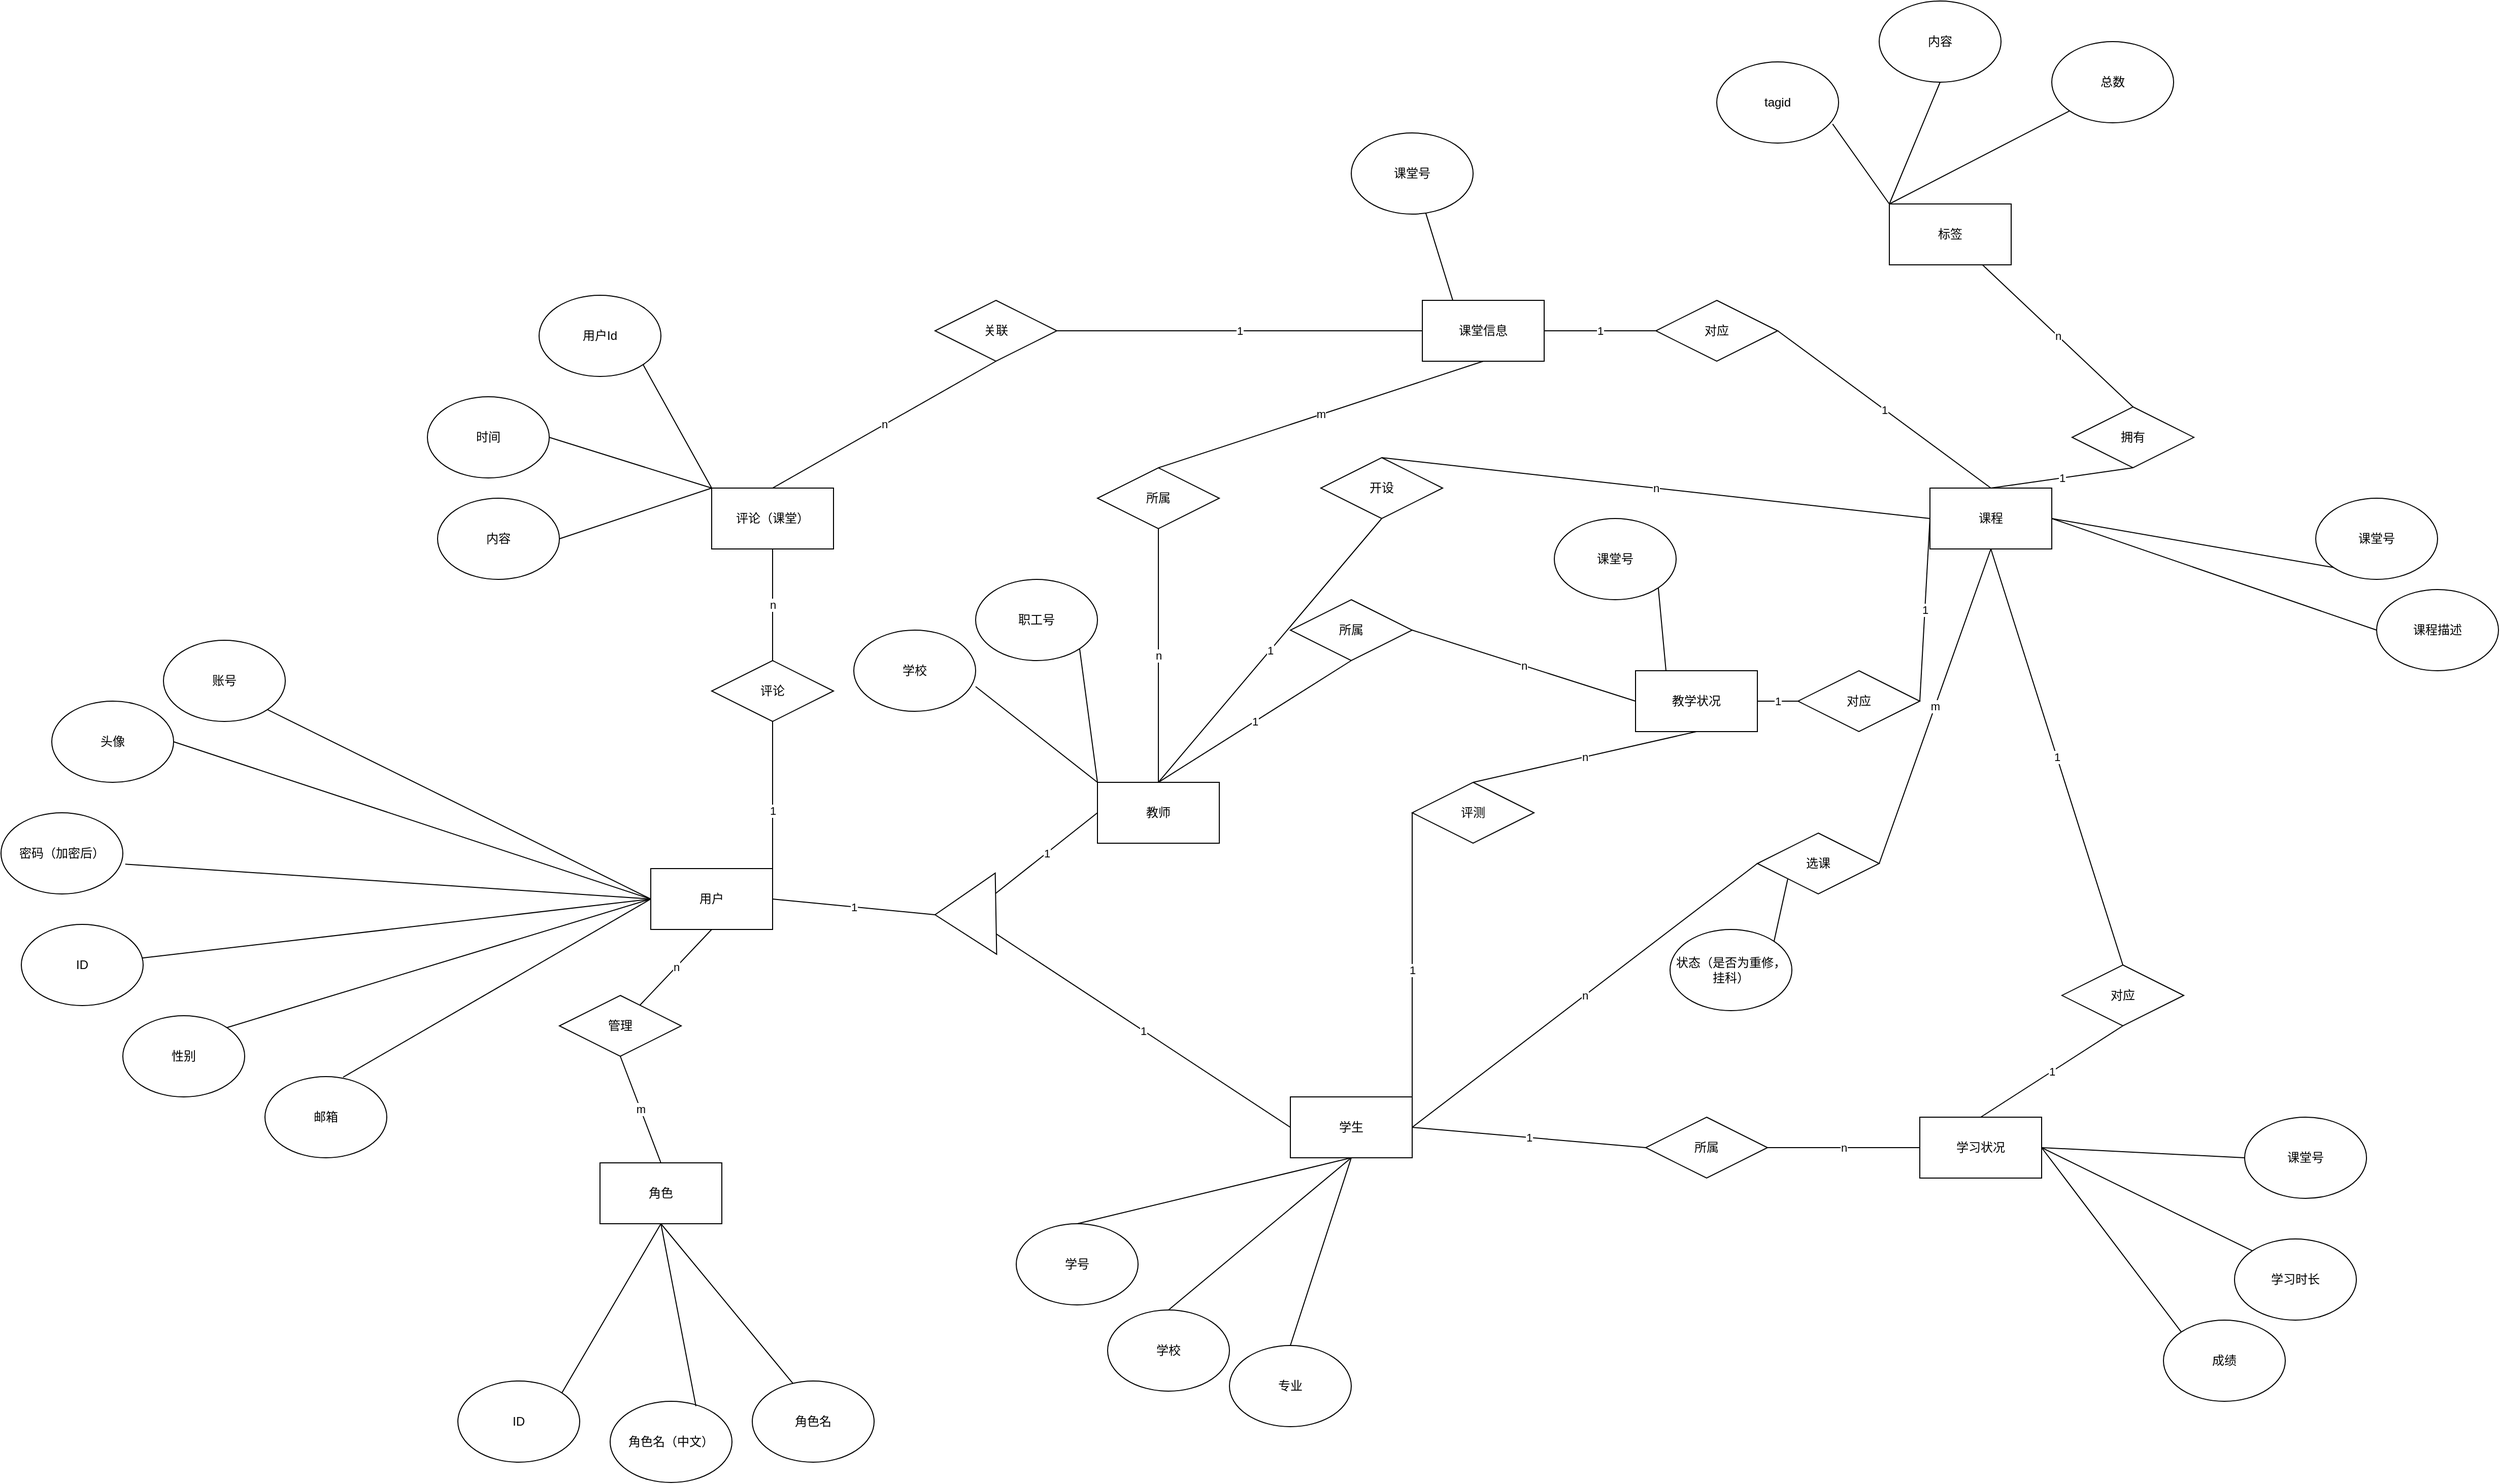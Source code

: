 <mxfile version="24.4.4" type="github">
  <diagram name="第 1 页" id="cqVoouBwEhZ9X5KKcfai">
    <mxGraphModel dx="2889" dy="1783" grid="1" gridSize="10" guides="1" tooltips="1" connect="1" arrows="1" fold="1" page="1" pageScale="1" pageWidth="827" pageHeight="1169" math="0" shadow="0">
      <root>
        <mxCell id="0" />
        <mxCell id="1" parent="0" />
        <mxCell id="4bgU9eHifBUtjP_TErYf-2" value="教师" style="rounded=0;whiteSpace=wrap;html=1;" parent="1" vertex="1">
          <mxGeometry x="-210" y="30" width="120" height="60" as="geometry" />
        </mxCell>
        <mxCell id="4bgU9eHifBUtjP_TErYf-3" value="角色" style="rounded=0;whiteSpace=wrap;html=1;" parent="1" vertex="1">
          <mxGeometry x="-700" y="405" width="120" height="60" as="geometry" />
        </mxCell>
        <mxCell id="4bgU9eHifBUtjP_TErYf-4" value="课程" style="rounded=0;whiteSpace=wrap;html=1;" parent="1" vertex="1">
          <mxGeometry x="610" y="-260" width="120" height="60" as="geometry" />
        </mxCell>
        <mxCell id="4bgU9eHifBUtjP_TErYf-6" value="用户" style="rounded=0;whiteSpace=wrap;html=1;" parent="1" vertex="1">
          <mxGeometry x="-650" y="115" width="120" height="60" as="geometry" />
        </mxCell>
        <mxCell id="4bgU9eHifBUtjP_TErYf-8" value="课堂信息" style="rounded=0;whiteSpace=wrap;html=1;" parent="1" vertex="1">
          <mxGeometry x="110" y="-445" width="120" height="60" as="geometry" />
        </mxCell>
        <mxCell id="_ENiOjXf8TxeeVIYlNAx-7" value="" style="edgeStyle=orthogonalEdgeStyle;rounded=0;orthogonalLoop=1;jettySize=auto;html=1;curved=1;strokeColor=none;" parent="1" source="NrnrOwtd3N4r6KxvUDXM-1" edge="1">
          <mxGeometry relative="1" as="geometry">
            <mxPoint x="780" y="-110" as="targetPoint" />
          </mxGeometry>
        </mxCell>
        <mxCell id="_ENiOjXf8TxeeVIYlNAx-1" value="管理" style="rhombus;whiteSpace=wrap;html=1;" parent="1" vertex="1">
          <mxGeometry x="-740" y="240" width="120" height="60" as="geometry" />
        </mxCell>
        <mxCell id="_ENiOjXf8TxeeVIYlNAx-10" value="m" style="endArrow=none;html=1;rounded=0;exitX=0.5;exitY=1;exitDx=0;exitDy=0;entryX=0.5;entryY=0;entryDx=0;entryDy=0;" parent="1" source="_ENiOjXf8TxeeVIYlNAx-1" target="4bgU9eHifBUtjP_TErYf-3" edge="1">
          <mxGeometry width="50" height="50" relative="1" as="geometry">
            <mxPoint x="320" y="610" as="sourcePoint" />
            <mxPoint x="190" y="730" as="targetPoint" />
          </mxGeometry>
        </mxCell>
        <mxCell id="_ENiOjXf8TxeeVIYlNAx-14" value="n" style="endArrow=none;html=1;rounded=0;exitX=0.5;exitY=1;exitDx=0;exitDy=0;" parent="1" source="4bgU9eHifBUtjP_TErYf-6" target="_ENiOjXf8TxeeVIYlNAx-1" edge="1">
          <mxGeometry width="50" height="50" relative="1" as="geometry">
            <mxPoint x="390" y="500" as="sourcePoint" />
            <mxPoint x="390" y="530" as="targetPoint" />
          </mxGeometry>
        </mxCell>
        <mxCell id="_ENiOjXf8TxeeVIYlNAx-17" value="1" style="endArrow=none;html=1;rounded=0;exitX=1;exitY=0.5;exitDx=0;exitDy=0;entryX=1;entryY=0.5;entryDx=0;entryDy=0;" parent="1" source="yRXkFGDhp4ZDQFp8mR-t-1" target="4bgU9eHifBUtjP_TErYf-6" edge="1">
          <mxGeometry width="50" height="50" relative="1" as="geometry">
            <mxPoint x="-370" y="155" as="sourcePoint" />
            <mxPoint x="-100" y="370" as="targetPoint" />
          </mxGeometry>
        </mxCell>
        <mxCell id="_ENiOjXf8TxeeVIYlNAx-18" value="1" style="endArrow=none;html=1;rounded=0;entryX=0;entryY=0.5;entryDx=0;entryDy=0;exitX=0;exitY=0.25;exitDx=0;exitDy=0;" parent="1" source="yRXkFGDhp4ZDQFp8mR-t-1" target="4bgU9eHifBUtjP_TErYf-1" edge="1">
          <mxGeometry width="50" height="50" relative="1" as="geometry">
            <mxPoint x="-250" y="155" as="sourcePoint" />
            <mxPoint x="565" y="270" as="targetPoint" />
          </mxGeometry>
        </mxCell>
        <mxCell id="_ENiOjXf8TxeeVIYlNAx-19" value="1" style="endArrow=none;html=1;rounded=0;entryX=0;entryY=0.5;entryDx=0;entryDy=0;exitX=0;exitY=0.75;exitDx=0;exitDy=0;" parent="1" source="yRXkFGDhp4ZDQFp8mR-t-1" target="4bgU9eHifBUtjP_TErYf-2" edge="1">
          <mxGeometry width="50" height="50" relative="1" as="geometry">
            <mxPoint x="-250" y="155" as="sourcePoint" />
            <mxPoint x="565" y="270" as="targetPoint" />
          </mxGeometry>
        </mxCell>
        <mxCell id="_ENiOjXf8TxeeVIYlNAx-21" value="所属" style="rhombus;whiteSpace=wrap;html=1;" parent="1" vertex="1">
          <mxGeometry x="-210" y="-280" width="120" height="60" as="geometry" />
        </mxCell>
        <mxCell id="_ENiOjXf8TxeeVIYlNAx-22" value="选课" style="rhombus;whiteSpace=wrap;html=1;" parent="1" vertex="1">
          <mxGeometry x="440" y="80" width="120" height="60" as="geometry" />
        </mxCell>
        <mxCell id="_ENiOjXf8TxeeVIYlNAx-23" value="m" style="endArrow=none;html=1;rounded=0;entryX=0.5;entryY=1;entryDx=0;entryDy=0;exitX=0.5;exitY=0;exitDx=0;exitDy=0;" parent="1" source="_ENiOjXf8TxeeVIYlNAx-21" target="4bgU9eHifBUtjP_TErYf-8" edge="1">
          <mxGeometry width="50" height="50" relative="1" as="geometry">
            <mxPoint x="510" as="sourcePoint" />
            <mxPoint x="560" y="-50" as="targetPoint" />
          </mxGeometry>
        </mxCell>
        <mxCell id="_ENiOjXf8TxeeVIYlNAx-24" value="n" style="endArrow=none;html=1;rounded=0;exitX=0.5;exitY=1;exitDx=0;exitDy=0;entryX=0.5;entryY=0;entryDx=0;entryDy=0;" parent="1" source="_ENiOjXf8TxeeVIYlNAx-21" target="4bgU9eHifBUtjP_TErYf-2" edge="1">
          <mxGeometry width="50" height="50" relative="1" as="geometry">
            <mxPoint x="510" as="sourcePoint" />
            <mxPoint x="560" y="-50" as="targetPoint" />
          </mxGeometry>
        </mxCell>
        <mxCell id="_ENiOjXf8TxeeVIYlNAx-25" value="m" style="endArrow=none;html=1;rounded=0;entryX=0.5;entryY=1;entryDx=0;entryDy=0;exitX=1;exitY=0.5;exitDx=0;exitDy=0;" parent="1" source="_ENiOjXf8TxeeVIYlNAx-22" target="4bgU9eHifBUtjP_TErYf-4" edge="1">
          <mxGeometry width="50" height="50" relative="1" as="geometry">
            <mxPoint x="510" as="sourcePoint" />
            <mxPoint x="560" y="-50" as="targetPoint" />
          </mxGeometry>
        </mxCell>
        <mxCell id="_ENiOjXf8TxeeVIYlNAx-26" value="n" style="endArrow=none;html=1;rounded=0;entryX=1;entryY=0.5;entryDx=0;entryDy=0;exitX=0;exitY=0.5;exitDx=0;exitDy=0;" parent="1" source="_ENiOjXf8TxeeVIYlNAx-22" target="4bgU9eHifBUtjP_TErYf-1" edge="1">
          <mxGeometry width="50" height="50" relative="1" as="geometry">
            <mxPoint x="700" y="140" as="sourcePoint" />
            <mxPoint x="560" y="-50" as="targetPoint" />
          </mxGeometry>
        </mxCell>
        <mxCell id="_ENiOjXf8TxeeVIYlNAx-27" value="对应" style="rhombus;whiteSpace=wrap;html=1;" parent="1" vertex="1">
          <mxGeometry x="340" y="-445" width="120" height="60" as="geometry" />
        </mxCell>
        <mxCell id="_ENiOjXf8TxeeVIYlNAx-28" value="1" style="endArrow=none;html=1;rounded=0;entryX=1;entryY=0.5;entryDx=0;entryDy=0;exitX=0;exitY=0.5;exitDx=0;exitDy=0;" parent="1" source="_ENiOjXf8TxeeVIYlNAx-27" target="4bgU9eHifBUtjP_TErYf-8" edge="1">
          <mxGeometry width="50" height="50" relative="1" as="geometry">
            <mxPoint x="510" y="-100" as="sourcePoint" />
            <mxPoint x="560" y="-150" as="targetPoint" />
          </mxGeometry>
        </mxCell>
        <mxCell id="_ENiOjXf8TxeeVIYlNAx-29" value="1" style="endArrow=none;html=1;rounded=0;entryX=1;entryY=0.5;entryDx=0;entryDy=0;exitX=0.5;exitY=0;exitDx=0;exitDy=0;" parent="1" source="4bgU9eHifBUtjP_TErYf-4" target="_ENiOjXf8TxeeVIYlNAx-27" edge="1">
          <mxGeometry width="50" height="50" relative="1" as="geometry">
            <mxPoint x="510" y="-100" as="sourcePoint" />
            <mxPoint x="560" y="-150" as="targetPoint" />
          </mxGeometry>
        </mxCell>
        <mxCell id="_ENiOjXf8TxeeVIYlNAx-30" value="学习状况" style="rounded=0;whiteSpace=wrap;html=1;" parent="1" vertex="1">
          <mxGeometry x="600" y="360" width="120" height="60" as="geometry" />
        </mxCell>
        <mxCell id="_ENiOjXf8TxeeVIYlNAx-32" value="教学状况" style="rounded=0;whiteSpace=wrap;html=1;" parent="1" vertex="1">
          <mxGeometry x="320" y="-80" width="120" height="60" as="geometry" />
        </mxCell>
        <mxCell id="_ENiOjXf8TxeeVIYlNAx-40" value="评论（课堂）" style="rounded=0;whiteSpace=wrap;html=1;" parent="1" vertex="1">
          <mxGeometry x="-590" y="-260" width="120" height="60" as="geometry" />
        </mxCell>
        <mxCell id="_ENiOjXf8TxeeVIYlNAx-43" value="对应" style="rhombus;whiteSpace=wrap;html=1;" parent="1" vertex="1">
          <mxGeometry x="480" y="-80" width="120" height="60" as="geometry" />
        </mxCell>
        <mxCell id="_ENiOjXf8TxeeVIYlNAx-44" value="对应" style="rhombus;whiteSpace=wrap;html=1;" parent="1" vertex="1">
          <mxGeometry x="740" y="210" width="120" height="60" as="geometry" />
        </mxCell>
        <mxCell id="_ENiOjXf8TxeeVIYlNAx-45" value="1" style="endArrow=none;html=1;rounded=0;entryX=0;entryY=0.5;entryDx=0;entryDy=0;exitX=1;exitY=0.5;exitDx=0;exitDy=0;" parent="1" source="_ENiOjXf8TxeeVIYlNAx-43" target="4bgU9eHifBUtjP_TErYf-4" edge="1">
          <mxGeometry width="50" height="50" relative="1" as="geometry">
            <mxPoint x="370" as="sourcePoint" />
            <mxPoint x="420" y="-50" as="targetPoint" />
          </mxGeometry>
        </mxCell>
        <mxCell id="_ENiOjXf8TxeeVIYlNAx-46" value="1" style="endArrow=none;html=1;rounded=0;entryX=0;entryY=0.5;entryDx=0;entryDy=0;exitX=1;exitY=0.5;exitDx=0;exitDy=0;" parent="1" source="_ENiOjXf8TxeeVIYlNAx-32" target="_ENiOjXf8TxeeVIYlNAx-43" edge="1">
          <mxGeometry width="50" height="50" relative="1" as="geometry">
            <mxPoint x="370" as="sourcePoint" />
            <mxPoint x="420" y="-50" as="targetPoint" />
          </mxGeometry>
        </mxCell>
        <mxCell id="_ENiOjXf8TxeeVIYlNAx-47" value="1" style="endArrow=none;html=1;rounded=0;entryX=0.5;entryY=0;entryDx=0;entryDy=0;exitX=0.5;exitY=1;exitDx=0;exitDy=0;" parent="1" source="4bgU9eHifBUtjP_TErYf-4" target="_ENiOjXf8TxeeVIYlNAx-44" edge="1">
          <mxGeometry width="50" height="50" relative="1" as="geometry">
            <mxPoint x="580" y="-50" as="sourcePoint" />
            <mxPoint x="420" y="-50" as="targetPoint" />
          </mxGeometry>
        </mxCell>
        <mxCell id="_ENiOjXf8TxeeVIYlNAx-49" value="1" style="endArrow=none;html=1;rounded=0;entryX=0.5;entryY=0;entryDx=0;entryDy=0;exitX=0.5;exitY=1;exitDx=0;exitDy=0;" parent="1" source="_ENiOjXf8TxeeVIYlNAx-44" target="_ENiOjXf8TxeeVIYlNAx-30" edge="1">
          <mxGeometry width="50" height="50" relative="1" as="geometry">
            <mxPoint x="370" as="sourcePoint" />
            <mxPoint x="420" y="-50" as="targetPoint" />
          </mxGeometry>
        </mxCell>
        <mxCell id="_ENiOjXf8TxeeVIYlNAx-51" value="所属" style="rhombus;whiteSpace=wrap;html=1;" parent="1" vertex="1">
          <mxGeometry x="-20" y="-150" width="120" height="60" as="geometry" />
        </mxCell>
        <mxCell id="_ENiOjXf8TxeeVIYlNAx-52" value="所属" style="rhombus;whiteSpace=wrap;html=1;" parent="1" vertex="1">
          <mxGeometry x="330" y="360" width="120" height="60" as="geometry" />
        </mxCell>
        <mxCell id="_ENiOjXf8TxeeVIYlNAx-53" value="1" style="endArrow=none;html=1;rounded=0;entryX=0;entryY=0.5;entryDx=0;entryDy=0;exitX=1;exitY=0.5;exitDx=0;exitDy=0;" parent="1" source="4bgU9eHifBUtjP_TErYf-1" target="_ENiOjXf8TxeeVIYlNAx-52" edge="1">
          <mxGeometry width="50" height="50" relative="1" as="geometry">
            <mxPoint x="370" y="100" as="sourcePoint" />
            <mxPoint x="420" y="50" as="targetPoint" />
          </mxGeometry>
        </mxCell>
        <mxCell id="_ENiOjXf8TxeeVIYlNAx-54" value="n" style="endArrow=none;html=1;rounded=0;entryX=0;entryY=0.5;entryDx=0;entryDy=0;exitX=1;exitY=0.5;exitDx=0;exitDy=0;" parent="1" source="_ENiOjXf8TxeeVIYlNAx-52" target="_ENiOjXf8TxeeVIYlNAx-30" edge="1">
          <mxGeometry width="50" height="50" relative="1" as="geometry">
            <mxPoint x="370" y="100" as="sourcePoint" />
            <mxPoint x="420" y="50" as="targetPoint" />
          </mxGeometry>
        </mxCell>
        <mxCell id="_ENiOjXf8TxeeVIYlNAx-55" value="1" style="endArrow=none;html=1;rounded=0;entryX=0.5;entryY=1;entryDx=0;entryDy=0;exitX=0.5;exitY=0;exitDx=0;exitDy=0;" parent="1" source="4bgU9eHifBUtjP_TErYf-2" target="_ENiOjXf8TxeeVIYlNAx-51" edge="1">
          <mxGeometry width="50" height="50" relative="1" as="geometry">
            <mxPoint x="370" y="100" as="sourcePoint" />
            <mxPoint x="420" y="50" as="targetPoint" />
          </mxGeometry>
        </mxCell>
        <mxCell id="_ENiOjXf8TxeeVIYlNAx-56" value="n" style="endArrow=none;html=1;rounded=0;entryX=0;entryY=0.5;entryDx=0;entryDy=0;exitX=1;exitY=0.5;exitDx=0;exitDy=0;" parent="1" source="_ENiOjXf8TxeeVIYlNAx-51" target="_ENiOjXf8TxeeVIYlNAx-32" edge="1">
          <mxGeometry width="50" height="50" relative="1" as="geometry">
            <mxPoint x="370" y="100" as="sourcePoint" />
            <mxPoint x="420" y="50" as="targetPoint" />
          </mxGeometry>
        </mxCell>
        <mxCell id="_ENiOjXf8TxeeVIYlNAx-58" value="标签" style="rounded=0;whiteSpace=wrap;html=1;" parent="1" vertex="1">
          <mxGeometry x="570" y="-540" width="120" height="60" as="geometry" />
        </mxCell>
        <mxCell id="_ENiOjXf8TxeeVIYlNAx-59" value="拥有" style="rhombus;whiteSpace=wrap;html=1;" parent="1" vertex="1">
          <mxGeometry x="750" y="-340" width="120" height="60" as="geometry" />
        </mxCell>
        <mxCell id="_ENiOjXf8TxeeVIYlNAx-60" value="1" style="endArrow=none;html=1;rounded=0;entryX=0.5;entryY=1;entryDx=0;entryDy=0;exitX=0.5;exitY=0;exitDx=0;exitDy=0;" parent="1" source="4bgU9eHifBUtjP_TErYf-4" target="_ENiOjXf8TxeeVIYlNAx-59" edge="1">
          <mxGeometry width="50" height="50" relative="1" as="geometry">
            <mxPoint x="550" y="-200" as="sourcePoint" />
            <mxPoint x="600" y="-250" as="targetPoint" />
          </mxGeometry>
        </mxCell>
        <mxCell id="_ENiOjXf8TxeeVIYlNAx-61" value="n" style="endArrow=none;html=1;rounded=0;exitX=0.5;exitY=0;exitDx=0;exitDy=0;" parent="1" source="_ENiOjXf8TxeeVIYlNAx-59" target="_ENiOjXf8TxeeVIYlNAx-58" edge="1">
          <mxGeometry width="50" height="50" relative="1" as="geometry">
            <mxPoint x="550" y="-200" as="sourcePoint" />
            <mxPoint x="600" y="-250" as="targetPoint" />
          </mxGeometry>
        </mxCell>
        <mxCell id="_ENiOjXf8TxeeVIYlNAx-62" value="关联" style="rhombus;whiteSpace=wrap;html=1;" parent="1" vertex="1">
          <mxGeometry x="-370" y="-445" width="120" height="60" as="geometry" />
        </mxCell>
        <mxCell id="_ENiOjXf8TxeeVIYlNAx-63" value="n" style="endArrow=none;html=1;rounded=0;entryX=0.5;entryY=0;entryDx=0;entryDy=0;exitX=0.5;exitY=1;exitDx=0;exitDy=0;" parent="1" source="_ENiOjXf8TxeeVIYlNAx-62" target="_ENiOjXf8TxeeVIYlNAx-40" edge="1">
          <mxGeometry width="50" height="50" relative="1" as="geometry">
            <mxPoint x="560" y="-300" as="sourcePoint" />
            <mxPoint x="610" y="-350" as="targetPoint" />
          </mxGeometry>
        </mxCell>
        <mxCell id="_ENiOjXf8TxeeVIYlNAx-64" value="1" style="endArrow=none;html=1;rounded=0;entryX=1;entryY=0.5;entryDx=0;entryDy=0;exitX=0;exitY=0.5;exitDx=0;exitDy=0;" parent="1" source="4bgU9eHifBUtjP_TErYf-8" target="_ENiOjXf8TxeeVIYlNAx-62" edge="1">
          <mxGeometry width="50" height="50" relative="1" as="geometry">
            <mxPoint x="560" y="-300" as="sourcePoint" />
            <mxPoint x="610" y="-350" as="targetPoint" />
          </mxGeometry>
        </mxCell>
        <mxCell id="_ENiOjXf8TxeeVIYlNAx-66" value="账号" style="ellipse;whiteSpace=wrap;html=1;" parent="1" vertex="1">
          <mxGeometry x="-1130" y="-110" width="120" height="80" as="geometry" />
        </mxCell>
        <mxCell id="_ENiOjXf8TxeeVIYlNAx-67" value="ID" style="ellipse;whiteSpace=wrap;html=1;" parent="1" vertex="1">
          <mxGeometry x="-1270" y="170" width="120" height="80" as="geometry" />
        </mxCell>
        <mxCell id="_ENiOjXf8TxeeVIYlNAx-68" value="密码（加密后）" style="ellipse;whiteSpace=wrap;html=1;" parent="1" vertex="1">
          <mxGeometry x="-1290" y="60" width="120" height="80" as="geometry" />
        </mxCell>
        <mxCell id="_ENiOjXf8TxeeVIYlNAx-69" value="" style="endArrow=none;html=1;rounded=0;exitX=0;exitY=0.5;exitDx=0;exitDy=0;" parent="1" source="4bgU9eHifBUtjP_TErYf-6" target="_ENiOjXf8TxeeVIYlNAx-67" edge="1">
          <mxGeometry width="50" height="50" relative="1" as="geometry">
            <mxPoint x="450" y="340" as="sourcePoint" />
            <mxPoint x="500" y="290" as="targetPoint" />
          </mxGeometry>
        </mxCell>
        <mxCell id="_ENiOjXf8TxeeVIYlNAx-70" value="" style="endArrow=none;html=1;rounded=0;entryX=1;entryY=1;entryDx=0;entryDy=0;exitX=0;exitY=0.5;exitDx=0;exitDy=0;" parent="1" source="4bgU9eHifBUtjP_TErYf-6" target="_ENiOjXf8TxeeVIYlNAx-66" edge="1">
          <mxGeometry width="50" height="50" relative="1" as="geometry">
            <mxPoint x="320" y="350" as="sourcePoint" />
            <mxPoint x="500" y="290" as="targetPoint" />
          </mxGeometry>
        </mxCell>
        <mxCell id="_ENiOjXf8TxeeVIYlNAx-71" value="" style="endArrow=none;html=1;rounded=0;exitX=1.02;exitY=0.633;exitDx=0;exitDy=0;entryX=0;entryY=0.5;entryDx=0;entryDy=0;exitPerimeter=0;" parent="1" source="_ENiOjXf8TxeeVIYlNAx-68" target="4bgU9eHifBUtjP_TErYf-6" edge="1">
          <mxGeometry width="50" height="50" relative="1" as="geometry">
            <mxPoint x="450" y="340" as="sourcePoint" />
            <mxPoint x="320" y="350" as="targetPoint" />
          </mxGeometry>
        </mxCell>
        <mxCell id="_ENiOjXf8TxeeVIYlNAx-82" value="角色名（中文）" style="ellipse;whiteSpace=wrap;html=1;" parent="1" vertex="1">
          <mxGeometry x="-690" y="640" width="120" height="80" as="geometry" />
        </mxCell>
        <mxCell id="_ENiOjXf8TxeeVIYlNAx-83" value="角色名" style="ellipse;whiteSpace=wrap;html=1;" parent="1" vertex="1">
          <mxGeometry x="-550" y="620" width="120" height="80" as="geometry" />
        </mxCell>
        <mxCell id="_ENiOjXf8TxeeVIYlNAx-84" value="" style="endArrow=none;html=1;rounded=0;exitX=0.335;exitY=0.032;exitDx=0;exitDy=0;entryX=0.5;entryY=1;entryDx=0;entryDy=0;exitPerimeter=0;" parent="1" source="_ENiOjXf8TxeeVIYlNAx-83" target="4bgU9eHifBUtjP_TErYf-3" edge="1">
          <mxGeometry width="50" height="50" relative="1" as="geometry">
            <mxPoint x="450" y="640" as="sourcePoint" />
            <mxPoint x="130" y="770" as="targetPoint" />
          </mxGeometry>
        </mxCell>
        <mxCell id="_ENiOjXf8TxeeVIYlNAx-85" value="" style="endArrow=none;html=1;rounded=0;entryX=0.5;entryY=1;entryDx=0;entryDy=0;exitX=0.704;exitY=0.06;exitDx=0;exitDy=0;exitPerimeter=0;" parent="1" source="_ENiOjXf8TxeeVIYlNAx-82" target="4bgU9eHifBUtjP_TErYf-3" edge="1">
          <mxGeometry width="50" height="50" relative="1" as="geometry">
            <mxPoint x="450" y="640" as="sourcePoint" />
            <mxPoint x="500" y="590" as="targetPoint" />
          </mxGeometry>
        </mxCell>
        <mxCell id="_ENiOjXf8TxeeVIYlNAx-86" value="ID" style="ellipse;whiteSpace=wrap;html=1;" parent="1" vertex="1">
          <mxGeometry x="-840" y="620" width="120" height="80" as="geometry" />
        </mxCell>
        <mxCell id="_ENiOjXf8TxeeVIYlNAx-88" value="" style="endArrow=none;html=1;rounded=0;entryX=0.5;entryY=1;entryDx=0;entryDy=0;exitX=1;exitY=0;exitDx=0;exitDy=0;" parent="1" source="_ENiOjXf8TxeeVIYlNAx-86" target="4bgU9eHifBUtjP_TErYf-3" edge="1">
          <mxGeometry width="50" height="50" relative="1" as="geometry">
            <mxPoint x="250" y="790" as="sourcePoint" />
            <mxPoint x="300" y="740" as="targetPoint" />
          </mxGeometry>
        </mxCell>
        <mxCell id="_ENiOjXf8TxeeVIYlNAx-92" value="头像" style="ellipse;whiteSpace=wrap;html=1;" parent="1" vertex="1">
          <mxGeometry x="-1240" y="-50" width="120" height="80" as="geometry" />
        </mxCell>
        <mxCell id="_ENiOjXf8TxeeVIYlNAx-99" value="" style="endArrow=none;html=1;rounded=0;entryX=0;entryY=0.5;entryDx=0;entryDy=0;exitX=1;exitY=0.5;exitDx=0;exitDy=0;" parent="1" source="_ENiOjXf8TxeeVIYlNAx-92" target="4bgU9eHifBUtjP_TErYf-6" edge="1">
          <mxGeometry width="50" height="50" relative="1" as="geometry">
            <mxPoint x="470" y="390" as="sourcePoint" />
            <mxPoint x="520" y="340" as="targetPoint" />
          </mxGeometry>
        </mxCell>
        <mxCell id="NrnrOwtd3N4r6KxvUDXM-2" value="1" style="endArrow=none;html=1;rounded=0;exitX=0.5;exitY=0;exitDx=0;exitDy=0;entryX=0.5;entryY=1;entryDx=0;entryDy=0;" parent="1" source="4bgU9eHifBUtjP_TErYf-2" target="NrnrOwtd3N4r6KxvUDXM-1" edge="1">
          <mxGeometry width="50" height="50" relative="1" as="geometry">
            <mxPoint x="600" y="70" as="sourcePoint" />
            <mxPoint x="650" y="20" as="targetPoint" />
          </mxGeometry>
        </mxCell>
        <mxCell id="NrnrOwtd3N4r6KxvUDXM-3" value="n" style="endArrow=none;html=1;rounded=0;exitX=0.5;exitY=0;exitDx=0;exitDy=0;entryX=0;entryY=0.5;entryDx=0;entryDy=0;" parent="1" source="NrnrOwtd3N4r6KxvUDXM-1" target="4bgU9eHifBUtjP_TErYf-4" edge="1">
          <mxGeometry width="50" height="50" relative="1" as="geometry">
            <mxPoint x="600" y="70" as="sourcePoint" />
            <mxPoint x="900" y="-90" as="targetPoint" />
          </mxGeometry>
        </mxCell>
        <mxCell id="NrnrOwtd3N4r6KxvUDXM-4" value="" style="edgeStyle=orthogonalEdgeStyle;rounded=0;orthogonalLoop=1;jettySize=auto;html=1;curved=1;strokeColor=none;" parent="1" source="4bgU9eHifBUtjP_TErYf-1" target="NrnrOwtd3N4r6KxvUDXM-1" edge="1">
          <mxGeometry relative="1" as="geometry">
            <mxPoint x="280" y="585" as="sourcePoint" />
            <mxPoint x="385" y="-110" as="targetPoint" />
          </mxGeometry>
        </mxCell>
        <mxCell id="NrnrOwtd3N4r6KxvUDXM-1" value="开设" style="rhombus;whiteSpace=wrap;html=1;" parent="1" vertex="1">
          <mxGeometry x="10" y="-290" width="120" height="60" as="geometry" />
        </mxCell>
        <mxCell id="NrnrOwtd3N4r6KxvUDXM-22" style="edgeStyle=orthogonalEdgeStyle;rounded=0;orthogonalLoop=1;jettySize=auto;html=1;exitX=0.5;exitY=1;exitDx=0;exitDy=0;" parent="1" edge="1">
          <mxGeometry relative="1" as="geometry">
            <mxPoint x="1130" y="-500" as="sourcePoint" />
            <mxPoint x="1130" y="-500" as="targetPoint" />
          </mxGeometry>
        </mxCell>
        <mxCell id="NrnrOwtd3N4r6KxvUDXM-24" value="评测" style="rhombus;whiteSpace=wrap;html=1;" parent="1" vertex="1">
          <mxGeometry x="100" y="30" width="120" height="60" as="geometry" />
        </mxCell>
        <mxCell id="NrnrOwtd3N4r6KxvUDXM-25" value="1" style="endArrow=none;html=1;rounded=0;exitX=0;exitY=0.5;exitDx=0;exitDy=0;entryX=1;entryY=0.5;entryDx=0;entryDy=0;" parent="1" source="NrnrOwtd3N4r6KxvUDXM-24" target="4bgU9eHifBUtjP_TErYf-1" edge="1">
          <mxGeometry width="50" height="50" relative="1" as="geometry">
            <mxPoint x="110" y="160" as="sourcePoint" />
            <mxPoint x="170" y="293" as="targetPoint" />
          </mxGeometry>
        </mxCell>
        <mxCell id="NrnrOwtd3N4r6KxvUDXM-26" value="n" style="endArrow=none;html=1;rounded=0;exitX=0.5;exitY=0;exitDx=0;exitDy=0;entryX=0.5;entryY=1;entryDx=0;entryDy=0;" parent="1" source="NrnrOwtd3N4r6KxvUDXM-24" target="_ENiOjXf8TxeeVIYlNAx-32" edge="1">
          <mxGeometry width="50" height="50" relative="1" as="geometry">
            <mxPoint x="110" y="-60" as="sourcePoint" />
            <mxPoint x="160" y="-110" as="targetPoint" />
          </mxGeometry>
        </mxCell>
        <mxCell id="NrnrOwtd3N4r6KxvUDXM-27" value="评论" style="rhombus;whiteSpace=wrap;html=1;" parent="1" vertex="1">
          <mxGeometry x="-590" y="-90" width="120" height="60" as="geometry" />
        </mxCell>
        <mxCell id="NrnrOwtd3N4r6KxvUDXM-28" value="1" style="endArrow=none;html=1;rounded=0;exitX=1;exitY=0.5;exitDx=0;exitDy=0;entryX=0.5;entryY=1;entryDx=0;entryDy=0;" parent="1" source="4bgU9eHifBUtjP_TErYf-6" target="NrnrOwtd3N4r6KxvUDXM-27" edge="1">
          <mxGeometry width="50" height="50" relative="1" as="geometry">
            <mxPoint x="110" y="270" as="sourcePoint" />
            <mxPoint x="160" y="220" as="targetPoint" />
          </mxGeometry>
        </mxCell>
        <mxCell id="NrnrOwtd3N4r6KxvUDXM-29" value="n" style="endArrow=none;html=1;rounded=0;exitX=0.5;exitY=0;exitDx=0;exitDy=0;entryX=0.5;entryY=1;entryDx=0;entryDy=0;" parent="1" source="NrnrOwtd3N4r6KxvUDXM-27" target="_ENiOjXf8TxeeVIYlNAx-40" edge="1">
          <mxGeometry width="50" height="50" relative="1" as="geometry">
            <mxPoint x="110" y="-60" as="sourcePoint" />
            <mxPoint x="160" y="-110" as="targetPoint" />
          </mxGeometry>
        </mxCell>
        <mxCell id="NrnrOwtd3N4r6KxvUDXM-30" value="" style="edgeStyle=orthogonalEdgeStyle;rounded=0;orthogonalLoop=1;jettySize=auto;html=1;curved=1;strokeColor=none;" parent="1" target="4bgU9eHifBUtjP_TErYf-1" edge="1">
          <mxGeometry relative="1" as="geometry">
            <mxPoint x="-370" y="290" as="sourcePoint" />
            <mxPoint x="340" y="40" as="targetPoint" />
          </mxGeometry>
        </mxCell>
        <mxCell id="4bgU9eHifBUtjP_TErYf-1" value="学生" style="rounded=0;whiteSpace=wrap;html=1;" parent="1" vertex="1">
          <mxGeometry x="-20" y="340" width="120" height="60" as="geometry" />
        </mxCell>
        <mxCell id="NrnrOwtd3N4r6KxvUDXM-36" value="学号" style="ellipse;whiteSpace=wrap;html=1;" parent="1" vertex="1">
          <mxGeometry x="-290" y="465" width="120" height="80" as="geometry" />
        </mxCell>
        <mxCell id="NrnrOwtd3N4r6KxvUDXM-37" value="" style="endArrow=none;html=1;rounded=0;exitX=0.5;exitY=1;exitDx=0;exitDy=0;entryX=0.5;entryY=0;entryDx=0;entryDy=0;" parent="1" source="4bgU9eHifBUtjP_TErYf-1" target="NrnrOwtd3N4r6KxvUDXM-36" edge="1">
          <mxGeometry width="50" height="50" relative="1" as="geometry">
            <mxPoint x="370" y="490" as="sourcePoint" />
            <mxPoint x="420" y="440" as="targetPoint" />
          </mxGeometry>
        </mxCell>
        <mxCell id="NrnrOwtd3N4r6KxvUDXM-38" value="学校" style="ellipse;whiteSpace=wrap;html=1;" parent="1" vertex="1">
          <mxGeometry x="-200" y="550" width="120" height="80" as="geometry" />
        </mxCell>
        <mxCell id="NrnrOwtd3N4r6KxvUDXM-39" value="" style="endArrow=none;html=1;rounded=0;exitX=0.5;exitY=1;exitDx=0;exitDy=0;entryX=0.5;entryY=0;entryDx=0;entryDy=0;" parent="1" source="4bgU9eHifBUtjP_TErYf-1" target="NrnrOwtd3N4r6KxvUDXM-38" edge="1">
          <mxGeometry width="50" height="50" relative="1" as="geometry">
            <mxPoint x="370" y="490" as="sourcePoint" />
            <mxPoint x="420" y="440" as="targetPoint" />
          </mxGeometry>
        </mxCell>
        <mxCell id="NrnrOwtd3N4r6KxvUDXM-42" value="" style="edgeStyle=orthogonalEdgeStyle;rounded=0;orthogonalLoop=1;jettySize=auto;html=1;curved=1;strokeColor=none;" parent="1" source="_ENiOjXf8TxeeVIYlNAx-1" edge="1">
          <mxGeometry relative="1" as="geometry">
            <mxPoint x="-620" y="270" as="sourcePoint" />
            <mxPoint x="-490" y="290" as="targetPoint" />
          </mxGeometry>
        </mxCell>
        <mxCell id="NrnrOwtd3N4r6KxvUDXM-49" value="课堂号" style="ellipse;whiteSpace=wrap;html=1;" parent="1" vertex="1">
          <mxGeometry x="990" y="-250" width="120" height="80" as="geometry" />
        </mxCell>
        <mxCell id="yRXkFGDhp4ZDQFp8mR-t-1" value="" style="triangle;whiteSpace=wrap;html=1;rotation=-181;" vertex="1" parent="1">
          <mxGeometry x="-370" y="120" width="60" height="80" as="geometry" />
        </mxCell>
        <mxCell id="yRXkFGDhp4ZDQFp8mR-t-4" value="职工号" style="ellipse;whiteSpace=wrap;html=1;" vertex="1" parent="1">
          <mxGeometry x="-330" y="-170" width="120" height="80" as="geometry" />
        </mxCell>
        <mxCell id="yRXkFGDhp4ZDQFp8mR-t-5" value="学校" style="ellipse;whiteSpace=wrap;html=1;" vertex="1" parent="1">
          <mxGeometry x="-450" y="-120" width="120" height="80" as="geometry" />
        </mxCell>
        <mxCell id="yRXkFGDhp4ZDQFp8mR-t-6" value="专业" style="ellipse;whiteSpace=wrap;html=1;" vertex="1" parent="1">
          <mxGeometry x="-80" y="585" width="120" height="80" as="geometry" />
        </mxCell>
        <mxCell id="yRXkFGDhp4ZDQFp8mR-t-7" value="" style="endArrow=none;html=1;rounded=0;entryX=0.5;entryY=0;entryDx=0;entryDy=0;" edge="1" parent="1" target="yRXkFGDhp4ZDQFp8mR-t-6">
          <mxGeometry width="50" height="50" relative="1" as="geometry">
            <mxPoint x="40" y="400" as="sourcePoint" />
            <mxPoint x="80" y="550" as="targetPoint" />
          </mxGeometry>
        </mxCell>
        <mxCell id="yRXkFGDhp4ZDQFp8mR-t-8" value="课程描述" style="ellipse;whiteSpace=wrap;html=1;" vertex="1" parent="1">
          <mxGeometry x="1050" y="-160" width="120" height="80" as="geometry" />
        </mxCell>
        <mxCell id="yRXkFGDhp4ZDQFp8mR-t-9" value="" style="endArrow=none;html=1;rounded=0;entryX=0;entryY=1;entryDx=0;entryDy=0;exitX=1;exitY=0.5;exitDx=0;exitDy=0;" edge="1" parent="1" source="4bgU9eHifBUtjP_TErYf-4" target="NrnrOwtd3N4r6KxvUDXM-49">
          <mxGeometry width="50" height="50" relative="1" as="geometry">
            <mxPoint x="730" y="-90" as="sourcePoint" />
            <mxPoint x="780" y="-140" as="targetPoint" />
          </mxGeometry>
        </mxCell>
        <mxCell id="yRXkFGDhp4ZDQFp8mR-t-10" value="" style="endArrow=none;html=1;rounded=0;entryX=0;entryY=0.5;entryDx=0;entryDy=0;exitX=1;exitY=0.5;exitDx=0;exitDy=0;" edge="1" parent="1" source="4bgU9eHifBUtjP_TErYf-4" target="yRXkFGDhp4ZDQFp8mR-t-8">
          <mxGeometry width="50" height="50" relative="1" as="geometry">
            <mxPoint x="940" y="-60" as="sourcePoint" />
            <mxPoint x="780" y="-140" as="targetPoint" />
          </mxGeometry>
        </mxCell>
        <mxCell id="yRXkFGDhp4ZDQFp8mR-t-11" value="课堂号" style="ellipse;whiteSpace=wrap;html=1;" vertex="1" parent="1">
          <mxGeometry x="920" y="360" width="120" height="80" as="geometry" />
        </mxCell>
        <mxCell id="yRXkFGDhp4ZDQFp8mR-t-12" value="" style="endArrow=none;html=1;rounded=0;exitX=1;exitY=0.5;exitDx=0;exitDy=0;entryX=0;entryY=0.5;entryDx=0;entryDy=0;" edge="1" parent="1" source="_ENiOjXf8TxeeVIYlNAx-30" target="yRXkFGDhp4ZDQFp8mR-t-11">
          <mxGeometry width="50" height="50" relative="1" as="geometry">
            <mxPoint x="730" y="340" as="sourcePoint" />
            <mxPoint x="780" y="290" as="targetPoint" />
          </mxGeometry>
        </mxCell>
        <mxCell id="yRXkFGDhp4ZDQFp8mR-t-13" value="" style="endArrow=none;html=1;rounded=0;entryX=1;entryY=0.5;entryDx=0;entryDy=0;exitX=0;exitY=0;exitDx=0;exitDy=0;" edge="1" parent="1" source="yRXkFGDhp4ZDQFp8mR-t-14" target="_ENiOjXf8TxeeVIYlNAx-30">
          <mxGeometry width="50" height="50" relative="1" as="geometry">
            <mxPoint x="870" y="530" as="sourcePoint" />
            <mxPoint x="780" y="520" as="targetPoint" />
          </mxGeometry>
        </mxCell>
        <mxCell id="yRXkFGDhp4ZDQFp8mR-t-14" value="学习时长" style="ellipse;whiteSpace=wrap;html=1;" vertex="1" parent="1">
          <mxGeometry x="910" y="480" width="120" height="80" as="geometry" />
        </mxCell>
        <mxCell id="yRXkFGDhp4ZDQFp8mR-t-15" value="成绩" style="ellipse;whiteSpace=wrap;html=1;" vertex="1" parent="1">
          <mxGeometry x="840" y="560" width="120" height="80" as="geometry" />
        </mxCell>
        <mxCell id="yRXkFGDhp4ZDQFp8mR-t-16" value="" style="endArrow=none;html=1;rounded=0;exitX=1;exitY=0.5;exitDx=0;exitDy=0;entryX=0;entryY=0;entryDx=0;entryDy=0;" edge="1" parent="1" source="_ENiOjXf8TxeeVIYlNAx-30" target="yRXkFGDhp4ZDQFp8mR-t-15">
          <mxGeometry width="50" height="50" relative="1" as="geometry">
            <mxPoint x="730" y="350" as="sourcePoint" />
            <mxPoint x="780" y="300" as="targetPoint" />
          </mxGeometry>
        </mxCell>
        <mxCell id="yRXkFGDhp4ZDQFp8mR-t-17" value="" style="endArrow=none;html=1;rounded=0;exitX=1;exitY=1;exitDx=0;exitDy=0;entryX=0;entryY=0;entryDx=0;entryDy=0;" edge="1" parent="1" source="yRXkFGDhp4ZDQFp8mR-t-4" target="4bgU9eHifBUtjP_TErYf-2">
          <mxGeometry width="50" height="50" relative="1" as="geometry">
            <mxPoint x="-250" as="sourcePoint" />
            <mxPoint x="-200" y="-50" as="targetPoint" />
          </mxGeometry>
        </mxCell>
        <mxCell id="yRXkFGDhp4ZDQFp8mR-t-18" value="" style="endArrow=none;html=1;rounded=0;exitX=1;exitY=0.695;exitDx=0;exitDy=0;exitPerimeter=0;entryX=0;entryY=0;entryDx=0;entryDy=0;" edge="1" parent="1" source="yRXkFGDhp4ZDQFp8mR-t-5" target="4bgU9eHifBUtjP_TErYf-2">
          <mxGeometry width="50" height="50" relative="1" as="geometry">
            <mxPoint x="-250" as="sourcePoint" />
            <mxPoint x="-200" y="-50" as="targetPoint" />
          </mxGeometry>
        </mxCell>
        <mxCell id="yRXkFGDhp4ZDQFp8mR-t-19" value="用户Id" style="ellipse;whiteSpace=wrap;html=1;" vertex="1" parent="1">
          <mxGeometry x="-760" y="-450" width="120" height="80" as="geometry" />
        </mxCell>
        <mxCell id="yRXkFGDhp4ZDQFp8mR-t-20" value="" style="endArrow=none;html=1;rounded=0;exitX=1;exitY=1;exitDx=0;exitDy=0;entryX=0;entryY=0;entryDx=0;entryDy=0;" edge="1" parent="1" source="yRXkFGDhp4ZDQFp8mR-t-19" target="_ENiOjXf8TxeeVIYlNAx-40">
          <mxGeometry width="50" height="50" relative="1" as="geometry">
            <mxPoint x="-250" y="-240" as="sourcePoint" />
            <mxPoint x="-200" y="-290" as="targetPoint" />
          </mxGeometry>
        </mxCell>
        <mxCell id="yRXkFGDhp4ZDQFp8mR-t-21" value="时间" style="ellipse;whiteSpace=wrap;html=1;" vertex="1" parent="1">
          <mxGeometry x="-870" y="-350" width="120" height="80" as="geometry" />
        </mxCell>
        <mxCell id="yRXkFGDhp4ZDQFp8mR-t-22" value="" style="endArrow=none;html=1;rounded=0;exitX=1;exitY=0.5;exitDx=0;exitDy=0;entryX=0;entryY=0;entryDx=0;entryDy=0;" edge="1" parent="1" source="yRXkFGDhp4ZDQFp8mR-t-21" target="_ENiOjXf8TxeeVIYlNAx-40">
          <mxGeometry width="50" height="50" relative="1" as="geometry">
            <mxPoint x="-250" y="-240" as="sourcePoint" />
            <mxPoint x="-200" y="-290" as="targetPoint" />
          </mxGeometry>
        </mxCell>
        <mxCell id="yRXkFGDhp4ZDQFp8mR-t-23" value="内容" style="ellipse;whiteSpace=wrap;html=1;" vertex="1" parent="1">
          <mxGeometry x="-860" y="-250" width="120" height="80" as="geometry" />
        </mxCell>
        <mxCell id="yRXkFGDhp4ZDQFp8mR-t-24" value="" style="endArrow=none;html=1;rounded=0;exitX=1;exitY=0.5;exitDx=0;exitDy=0;entryX=0;entryY=0;entryDx=0;entryDy=0;" edge="1" parent="1" source="yRXkFGDhp4ZDQFp8mR-t-23" target="_ENiOjXf8TxeeVIYlNAx-40">
          <mxGeometry width="50" height="50" relative="1" as="geometry">
            <mxPoint x="-250" y="-240" as="sourcePoint" />
            <mxPoint x="-200" y="-290" as="targetPoint" />
          </mxGeometry>
        </mxCell>
        <mxCell id="yRXkFGDhp4ZDQFp8mR-t-25" value="tagid" style="ellipse;whiteSpace=wrap;html=1;" vertex="1" parent="1">
          <mxGeometry x="400" y="-680" width="120" height="80" as="geometry" />
        </mxCell>
        <mxCell id="yRXkFGDhp4ZDQFp8mR-t-26" value="" style="endArrow=none;html=1;rounded=0;exitX=0.951;exitY=0.765;exitDx=0;exitDy=0;exitPerimeter=0;entryX=0;entryY=0;entryDx=0;entryDy=0;" edge="1" parent="1" source="yRXkFGDhp4ZDQFp8mR-t-25" target="_ENiOjXf8TxeeVIYlNAx-58">
          <mxGeometry width="50" height="50" relative="1" as="geometry">
            <mxPoint x="530" y="-590" as="sourcePoint" />
            <mxPoint x="580" y="-640" as="targetPoint" />
          </mxGeometry>
        </mxCell>
        <mxCell id="yRXkFGDhp4ZDQFp8mR-t-27" value="内容" style="ellipse;whiteSpace=wrap;html=1;" vertex="1" parent="1">
          <mxGeometry x="560" y="-740" width="120" height="80" as="geometry" />
        </mxCell>
        <mxCell id="yRXkFGDhp4ZDQFp8mR-t-28" value="" style="endArrow=none;html=1;rounded=0;exitX=0;exitY=0;exitDx=0;exitDy=0;entryX=0.5;entryY=1;entryDx=0;entryDy=0;" edge="1" parent="1" source="_ENiOjXf8TxeeVIYlNAx-58" target="yRXkFGDhp4ZDQFp8mR-t-27">
          <mxGeometry width="50" height="50" relative="1" as="geometry">
            <mxPoint x="530" y="-590" as="sourcePoint" />
            <mxPoint x="580" y="-640" as="targetPoint" />
          </mxGeometry>
        </mxCell>
        <mxCell id="yRXkFGDhp4ZDQFp8mR-t-29" value="" style="endArrow=none;html=1;rounded=0;entryX=0;entryY=0;entryDx=0;entryDy=0;exitX=0;exitY=1;exitDx=0;exitDy=0;" edge="1" parent="1" source="yRXkFGDhp4ZDQFp8mR-t-31" target="_ENiOjXf8TxeeVIYlNAx-58">
          <mxGeometry width="50" height="50" relative="1" as="geometry">
            <mxPoint x="750" y="-620" as="sourcePoint" />
            <mxPoint x="580" y="-520" as="targetPoint" />
          </mxGeometry>
        </mxCell>
        <mxCell id="yRXkFGDhp4ZDQFp8mR-t-31" value="总数" style="ellipse;whiteSpace=wrap;html=1;" vertex="1" parent="1">
          <mxGeometry x="730" y="-700" width="120" height="80" as="geometry" />
        </mxCell>
        <mxCell id="yRXkFGDhp4ZDQFp8mR-t-32" value="课堂号" style="ellipse;whiteSpace=wrap;html=1;" vertex="1" parent="1">
          <mxGeometry x="40" y="-610" width="120" height="80" as="geometry" />
        </mxCell>
        <mxCell id="yRXkFGDhp4ZDQFp8mR-t-33" value="" style="endArrow=none;html=1;rounded=0;exitX=0.611;exitY=0.985;exitDx=0;exitDy=0;exitPerimeter=0;entryX=0.25;entryY=0;entryDx=0;entryDy=0;" edge="1" parent="1" source="yRXkFGDhp4ZDQFp8mR-t-32" target="4bgU9eHifBUtjP_TErYf-8">
          <mxGeometry width="50" height="50" relative="1" as="geometry">
            <mxPoint x="640" y="-570" as="sourcePoint" />
            <mxPoint x="690" y="-620" as="targetPoint" />
          </mxGeometry>
        </mxCell>
        <mxCell id="yRXkFGDhp4ZDQFp8mR-t-35" value="课堂号" style="ellipse;whiteSpace=wrap;html=1;" vertex="1" parent="1">
          <mxGeometry x="240" y="-230" width="120" height="80" as="geometry" />
        </mxCell>
        <mxCell id="yRXkFGDhp4ZDQFp8mR-t-36" value="" style="endArrow=none;html=1;rounded=0;entryX=1;entryY=1;entryDx=0;entryDy=0;exitX=0.25;exitY=0;exitDx=0;exitDy=0;" edge="1" parent="1" source="_ENiOjXf8TxeeVIYlNAx-32" target="yRXkFGDhp4ZDQFp8mR-t-35">
          <mxGeometry width="50" height="50" relative="1" as="geometry">
            <mxPoint x="400" y="-80" as="sourcePoint" />
            <mxPoint x="450" y="-120" as="targetPoint" />
          </mxGeometry>
        </mxCell>
        <mxCell id="yRXkFGDhp4ZDQFp8mR-t-37" value="状态（是否为重修，挂科）" style="ellipse;whiteSpace=wrap;html=1;" vertex="1" parent="1">
          <mxGeometry x="354" y="175" width="120" height="80" as="geometry" />
        </mxCell>
        <mxCell id="yRXkFGDhp4ZDQFp8mR-t-38" value="" style="endArrow=none;html=1;rounded=0;entryX=0;entryY=1;entryDx=0;entryDy=0;exitX=1;exitY=0;exitDx=0;exitDy=0;" edge="1" parent="1" source="yRXkFGDhp4ZDQFp8mR-t-37" target="_ENiOjXf8TxeeVIYlNAx-22">
          <mxGeometry width="50" height="50" relative="1" as="geometry">
            <mxPoint x="400" y="160" as="sourcePoint" />
            <mxPoint x="450" y="110" as="targetPoint" />
          </mxGeometry>
        </mxCell>
        <mxCell id="yRXkFGDhp4ZDQFp8mR-t-39" value="性别" style="ellipse;whiteSpace=wrap;html=1;" vertex="1" parent="1">
          <mxGeometry x="-1170" y="260" width="120" height="80" as="geometry" />
        </mxCell>
        <mxCell id="yRXkFGDhp4ZDQFp8mR-t-40" value="邮箱" style="ellipse;whiteSpace=wrap;html=1;" vertex="1" parent="1">
          <mxGeometry x="-1030" y="320" width="120" height="80" as="geometry" />
        </mxCell>
        <mxCell id="yRXkFGDhp4ZDQFp8mR-t-41" value="" style="endArrow=none;html=1;rounded=0;entryX=1;entryY=0;entryDx=0;entryDy=0;exitX=0;exitY=0.5;exitDx=0;exitDy=0;" edge="1" parent="1" source="4bgU9eHifBUtjP_TErYf-6" target="yRXkFGDhp4ZDQFp8mR-t-39">
          <mxGeometry width="50" height="50" relative="1" as="geometry">
            <mxPoint x="-640" y="155" as="sourcePoint" />
            <mxPoint x="-1141" y="213" as="targetPoint" />
          </mxGeometry>
        </mxCell>
        <mxCell id="yRXkFGDhp4ZDQFp8mR-t-42" value="" style="endArrow=none;html=1;rounded=0;exitX=0;exitY=0.5;exitDx=0;exitDy=0;entryX=0.642;entryY=0.007;entryDx=0;entryDy=0;entryPerimeter=0;" edge="1" parent="1" source="4bgU9eHifBUtjP_TErYf-6" target="yRXkFGDhp4ZDQFp8mR-t-40">
          <mxGeometry width="50" height="50" relative="1" as="geometry">
            <mxPoint x="-630" y="165" as="sourcePoint" />
            <mxPoint x="-1131" y="223" as="targetPoint" />
          </mxGeometry>
        </mxCell>
      </root>
    </mxGraphModel>
  </diagram>
</mxfile>
